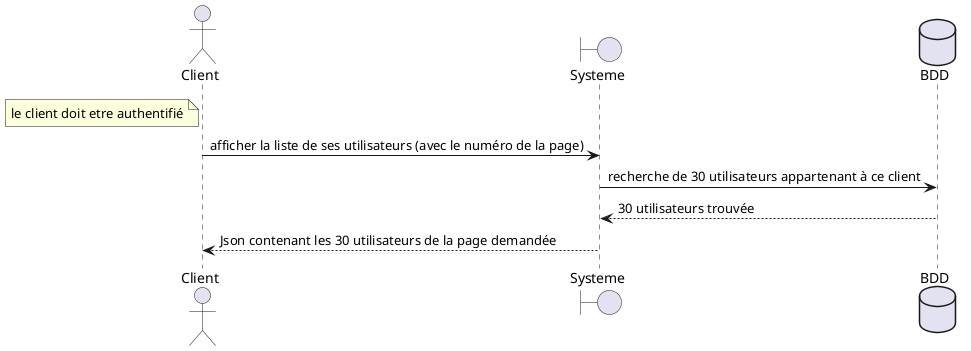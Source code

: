 @startuml lister_les_produits

actor Client
boundary Systeme
database BDD

note left of Client: le client doit etre authentifié

Client -> Systeme: afficher la liste de ses utilisateurs (avec le numéro de la page)
Systeme -> BDD: recherche de 30 utilisateurs appartenant à ce client
BDD --> Systeme : 30 utilisateurs trouvée
Systeme --> Client: Json contenant les 30 utilisateurs de la page demandée

@enduml